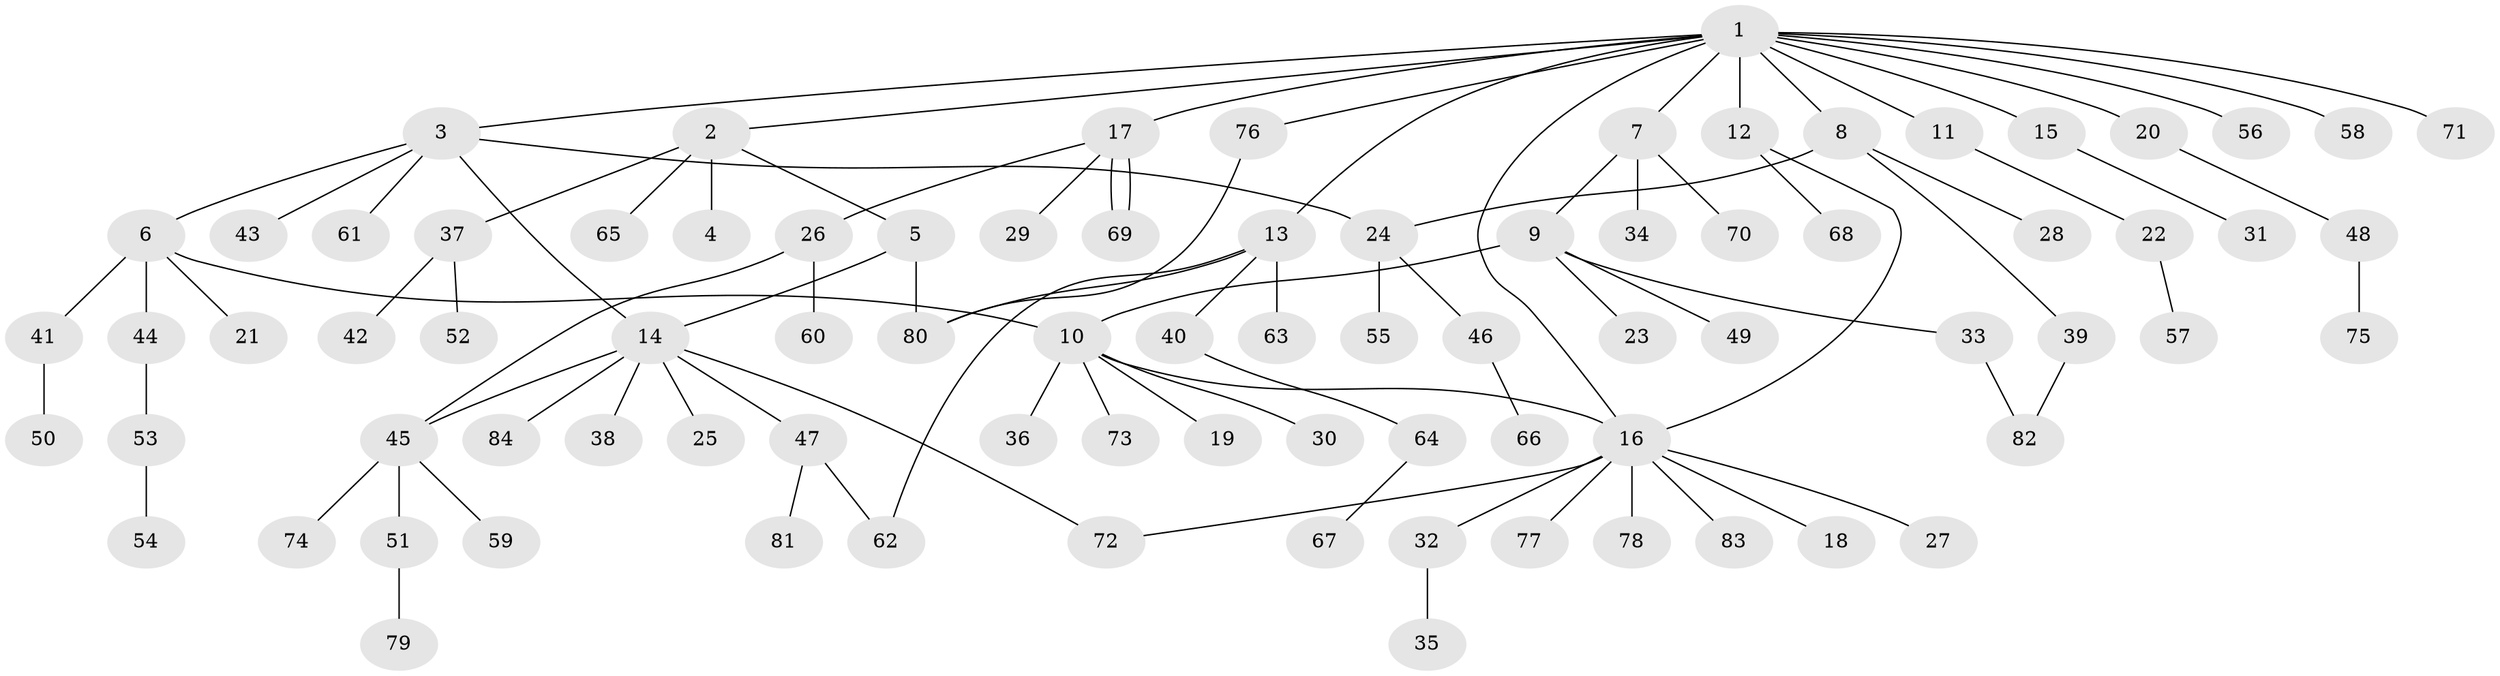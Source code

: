 // coarse degree distribution, {7: 0.04, 1: 0.76, 13: 0.04, 2: 0.04, 3: 0.08, 5: 0.04}
// Generated by graph-tools (version 1.1) at 2025/50/03/04/25 21:50:40]
// undirected, 84 vertices, 95 edges
graph export_dot {
graph [start="1"]
  node [color=gray90,style=filled];
  1;
  2;
  3;
  4;
  5;
  6;
  7;
  8;
  9;
  10;
  11;
  12;
  13;
  14;
  15;
  16;
  17;
  18;
  19;
  20;
  21;
  22;
  23;
  24;
  25;
  26;
  27;
  28;
  29;
  30;
  31;
  32;
  33;
  34;
  35;
  36;
  37;
  38;
  39;
  40;
  41;
  42;
  43;
  44;
  45;
  46;
  47;
  48;
  49;
  50;
  51;
  52;
  53;
  54;
  55;
  56;
  57;
  58;
  59;
  60;
  61;
  62;
  63;
  64;
  65;
  66;
  67;
  68;
  69;
  70;
  71;
  72;
  73;
  74;
  75;
  76;
  77;
  78;
  79;
  80;
  81;
  82;
  83;
  84;
  1 -- 2;
  1 -- 3;
  1 -- 7;
  1 -- 8;
  1 -- 11;
  1 -- 12;
  1 -- 13;
  1 -- 15;
  1 -- 16;
  1 -- 17;
  1 -- 20;
  1 -- 56;
  1 -- 58;
  1 -- 71;
  1 -- 76;
  2 -- 4;
  2 -- 5;
  2 -- 37;
  2 -- 65;
  3 -- 6;
  3 -- 14;
  3 -- 24;
  3 -- 43;
  3 -- 61;
  5 -- 14;
  5 -- 80;
  6 -- 10;
  6 -- 21;
  6 -- 41;
  6 -- 44;
  7 -- 9;
  7 -- 34;
  7 -- 70;
  8 -- 24;
  8 -- 28;
  8 -- 39;
  9 -- 10;
  9 -- 23;
  9 -- 33;
  9 -- 49;
  10 -- 16;
  10 -- 19;
  10 -- 30;
  10 -- 36;
  10 -- 73;
  11 -- 22;
  12 -- 16;
  12 -- 68;
  13 -- 40;
  13 -- 62;
  13 -- 63;
  13 -- 80;
  14 -- 25;
  14 -- 38;
  14 -- 45;
  14 -- 47;
  14 -- 72;
  14 -- 84;
  15 -- 31;
  16 -- 18;
  16 -- 27;
  16 -- 32;
  16 -- 72;
  16 -- 77;
  16 -- 78;
  16 -- 83;
  17 -- 26;
  17 -- 29;
  17 -- 69;
  17 -- 69;
  20 -- 48;
  22 -- 57;
  24 -- 46;
  24 -- 55;
  26 -- 45;
  26 -- 60;
  32 -- 35;
  33 -- 82;
  37 -- 42;
  37 -- 52;
  39 -- 82;
  40 -- 64;
  41 -- 50;
  44 -- 53;
  45 -- 51;
  45 -- 59;
  45 -- 74;
  46 -- 66;
  47 -- 62;
  47 -- 81;
  48 -- 75;
  51 -- 79;
  53 -- 54;
  64 -- 67;
  76 -- 80;
}
